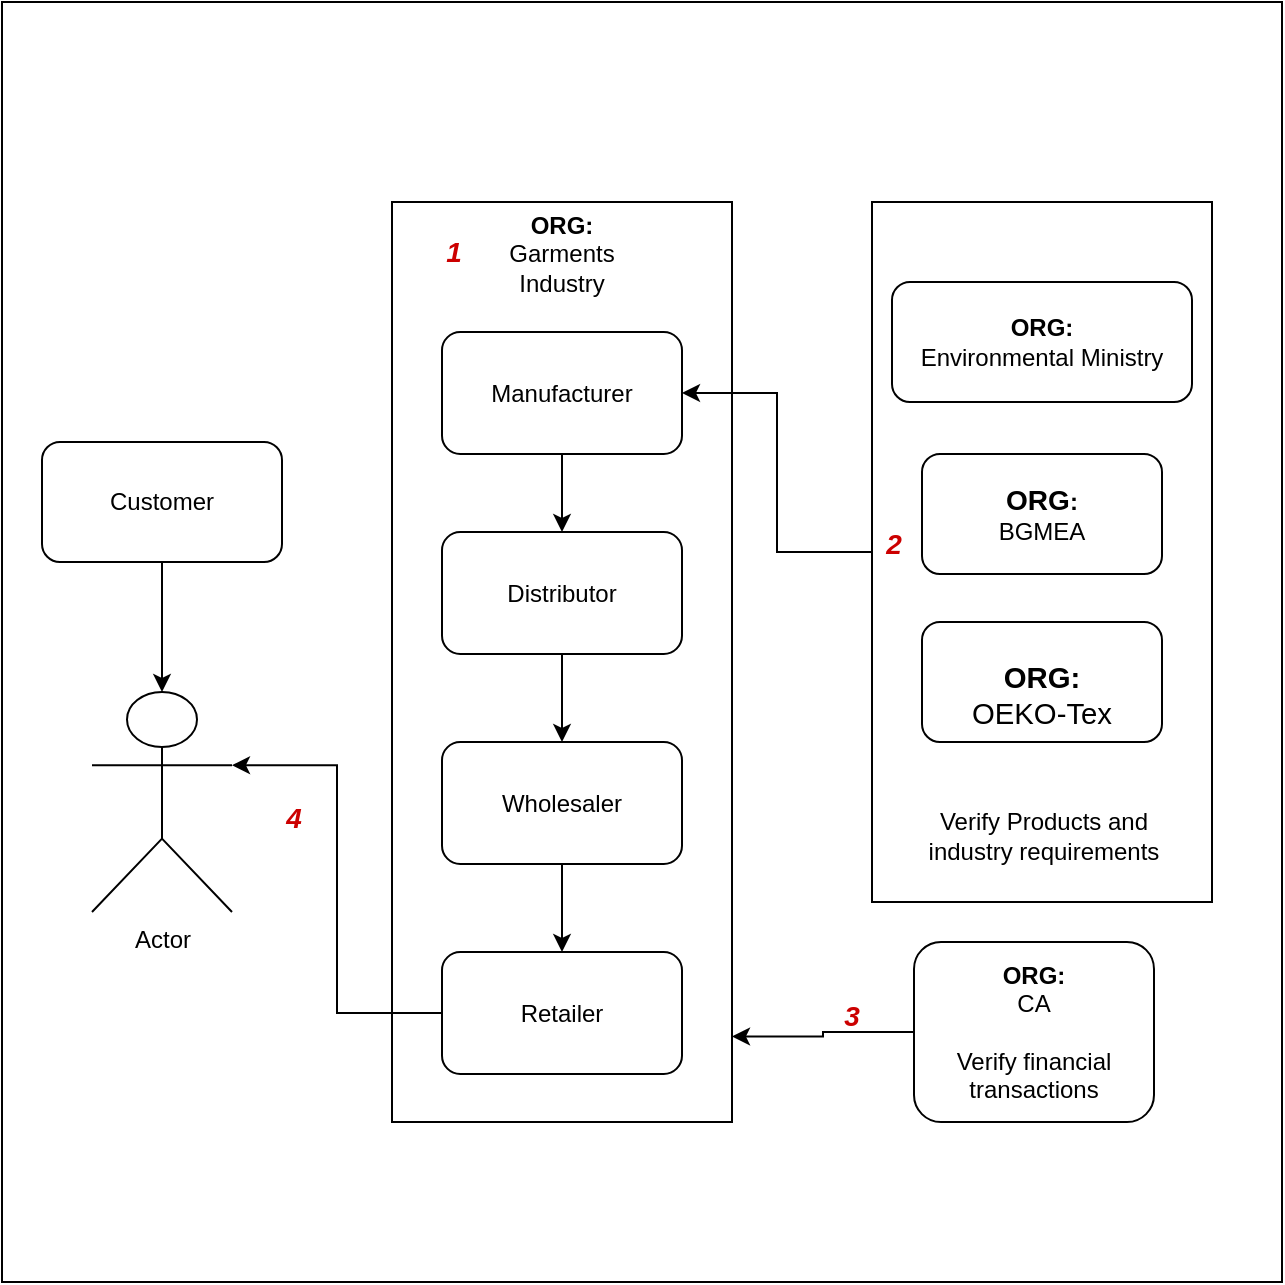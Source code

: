 <mxfile version="14.9.3" type="github">
  <diagram id="nyc8CcE3VBW-ksizGGCl" name="Page-1">
    <mxGraphModel dx="1038" dy="536" grid="1" gridSize="10" guides="1" tooltips="1" connect="1" arrows="1" fold="1" page="1" pageScale="1" pageWidth="1169" pageHeight="827" math="0" shadow="0">
      <root>
        <mxCell id="0" />
        <mxCell id="1" parent="0" />
        <mxCell id="W-i-yvNPWZxT3VkV_J3g-30" value="" style="whiteSpace=wrap;html=1;aspect=fixed;" parent="1" vertex="1">
          <mxGeometry x="264" y="93" width="640" height="640" as="geometry" />
        </mxCell>
        <mxCell id="W-i-yvNPWZxT3VkV_J3g-11" value="" style="rounded=0;whiteSpace=wrap;html=1;" parent="1" vertex="1">
          <mxGeometry x="459" y="193" width="170" height="460" as="geometry" />
        </mxCell>
        <mxCell id="W-i-yvNPWZxT3VkV_J3g-1" value="Actor" style="shape=umlActor;verticalLabelPosition=bottom;verticalAlign=top;html=1;outlineConnect=0;" parent="1" vertex="1">
          <mxGeometry x="309" y="438" width="70" height="110" as="geometry" />
        </mxCell>
        <mxCell id="W-i-yvNPWZxT3VkV_J3g-13" style="edgeStyle=orthogonalEdgeStyle;rounded=0;orthogonalLoop=1;jettySize=auto;html=1;exitX=0.5;exitY=1;exitDx=0;exitDy=0;" parent="1" source="W-i-yvNPWZxT3VkV_J3g-3" target="W-i-yvNPWZxT3VkV_J3g-1" edge="1">
          <mxGeometry relative="1" as="geometry" />
        </mxCell>
        <mxCell id="W-i-yvNPWZxT3VkV_J3g-3" value="Customer" style="rounded=1;whiteSpace=wrap;html=1;" parent="1" vertex="1">
          <mxGeometry x="284" y="313" width="120" height="60" as="geometry" />
        </mxCell>
        <mxCell id="W-i-yvNPWZxT3VkV_J3g-16" style="edgeStyle=orthogonalEdgeStyle;rounded=0;orthogonalLoop=1;jettySize=auto;html=1;" parent="1" source="W-i-yvNPWZxT3VkV_J3g-5" target="W-i-yvNPWZxT3VkV_J3g-7" edge="1">
          <mxGeometry relative="1" as="geometry" />
        </mxCell>
        <mxCell id="W-i-yvNPWZxT3VkV_J3g-5" value="&lt;b&gt;&lt;/b&gt;&lt;div&gt;Distributor&lt;/div&gt;" style="rounded=1;whiteSpace=wrap;html=1;" parent="1" vertex="1">
          <mxGeometry x="484" y="358" width="120" height="61" as="geometry" />
        </mxCell>
        <mxCell id="W-i-yvNPWZxT3VkV_J3g-17" style="edgeStyle=orthogonalEdgeStyle;rounded=0;orthogonalLoop=1;jettySize=auto;html=1;entryX=0.5;entryY=0;entryDx=0;entryDy=0;" parent="1" source="W-i-yvNPWZxT3VkV_J3g-7" target="W-i-yvNPWZxT3VkV_J3g-9" edge="1">
          <mxGeometry relative="1" as="geometry" />
        </mxCell>
        <mxCell id="W-i-yvNPWZxT3VkV_J3g-7" value="&lt;b&gt;&lt;/b&gt;&lt;div&gt;Wholesaler&lt;/div&gt;" style="rounded=1;whiteSpace=wrap;html=1;" parent="1" vertex="1">
          <mxGeometry x="484" y="463" width="120" height="61" as="geometry" />
        </mxCell>
        <mxCell id="W-i-yvNPWZxT3VkV_J3g-29" style="edgeStyle=orthogonalEdgeStyle;rounded=0;orthogonalLoop=1;jettySize=auto;html=1;entryX=1;entryY=0.333;entryDx=0;entryDy=0;entryPerimeter=0;" parent="1" source="W-i-yvNPWZxT3VkV_J3g-9" target="W-i-yvNPWZxT3VkV_J3g-1" edge="1">
          <mxGeometry relative="1" as="geometry" />
        </mxCell>
        <mxCell id="W-i-yvNPWZxT3VkV_J3g-9" value="&lt;b&gt;&lt;/b&gt;&lt;div&gt;Retailer&lt;/div&gt;" style="rounded=1;whiteSpace=wrap;html=1;" parent="1" vertex="1">
          <mxGeometry x="484" y="568" width="120" height="61" as="geometry" />
        </mxCell>
        <mxCell id="W-i-yvNPWZxT3VkV_J3g-15" style="edgeStyle=orthogonalEdgeStyle;rounded=0;orthogonalLoop=1;jettySize=auto;html=1;entryX=0.5;entryY=0;entryDx=0;entryDy=0;" parent="1" source="W-i-yvNPWZxT3VkV_J3g-10" target="W-i-yvNPWZxT3VkV_J3g-5" edge="1">
          <mxGeometry relative="1" as="geometry" />
        </mxCell>
        <mxCell id="W-i-yvNPWZxT3VkV_J3g-10" value="Manufacturer" style="rounded=1;whiteSpace=wrap;html=1;" parent="1" vertex="1">
          <mxGeometry x="484" y="258" width="120" height="61" as="geometry" />
        </mxCell>
        <mxCell id="uzHIryFX7aYIWIBMxZZC-3" style="edgeStyle=orthogonalEdgeStyle;rounded=0;orthogonalLoop=1;jettySize=auto;html=1;entryX=1;entryY=0.907;entryDx=0;entryDy=0;entryPerimeter=0;" parent="1" source="W-i-yvNPWZxT3VkV_J3g-18" target="W-i-yvNPWZxT3VkV_J3g-11" edge="1">
          <mxGeometry relative="1" as="geometry" />
        </mxCell>
        <mxCell id="W-i-yvNPWZxT3VkV_J3g-18" value="&lt;b&gt;ORG:&lt;/b&gt;&lt;div&gt;CA&lt;/div&gt;&lt;br&gt;Verify financial transactions" style="rounded=1;whiteSpace=wrap;html=1;" parent="1" vertex="1">
          <mxGeometry x="720" y="563" width="120" height="90" as="geometry" />
        </mxCell>
        <mxCell id="uzHIryFX7aYIWIBMxZZC-6" style="edgeStyle=orthogonalEdgeStyle;rounded=0;orthogonalLoop=1;jettySize=auto;html=1;" parent="1" source="W-i-yvNPWZxT3VkV_J3g-23" target="W-i-yvNPWZxT3VkV_J3g-10" edge="1">
          <mxGeometry relative="1" as="geometry" />
        </mxCell>
        <mxCell id="W-i-yvNPWZxT3VkV_J3g-23" value="" style="rounded=0;whiteSpace=wrap;html=1;" parent="1" vertex="1">
          <mxGeometry x="699" y="193" width="170" height="350" as="geometry" />
        </mxCell>
        <mxCell id="W-i-yvNPWZxT3VkV_J3g-24" value="&lt;b&gt;&lt;font style=&quot;font-size: 14px&quot;&gt;ORG&lt;/font&gt;:&lt;/b&gt;&lt;div&gt;BGMEA&lt;/div&gt;" style="rounded=1;whiteSpace=wrap;html=1;" parent="1" vertex="1">
          <mxGeometry x="724" y="319" width="120" height="60" as="geometry" />
        </mxCell>
        <mxCell id="W-i-yvNPWZxT3VkV_J3g-25" value="&lt;div&gt;&lt;br&gt;&lt;font style=&quot;font-size: 11px&quot;&gt;&lt;span style=&quot;font-size: 11pt ; font-family: &amp;#34;arial&amp;#34; ; color: rgb(0 , 0 , 0) ; background-color: transparent ; font-weight: 400 ; font-style: normal ; font-variant: normal ; text-decoration: none ; vertical-align: baseline&quot; id=&quot;docs-internal-guid-c25ce7b1-7fff-9b05-69a6-002211a3fff1&quot;&gt;&lt;b&gt;ORG:&lt;/b&gt;&lt;/span&gt;&lt;/font&gt;&lt;/div&gt;&lt;div&gt;&lt;font style=&quot;font-size: 11px&quot;&gt;&lt;span style=&quot;font-size: 11pt ; font-family: &amp;#34;arial&amp;#34; ; color: rgb(0 , 0 , 0) ; background-color: transparent ; font-weight: 400 ; font-style: normal ; font-variant: normal ; text-decoration: none ; vertical-align: baseline&quot; id=&quot;docs-internal-guid-c25ce7b1-7fff-9b05-69a6-002211a3fff1&quot;&gt;OEKO-Tex&lt;/span&gt;&lt;/font&gt;&lt;/div&gt;" style="rounded=1;whiteSpace=wrap;html=1;" parent="1" vertex="1">
          <mxGeometry x="724" y="403" width="120" height="60" as="geometry" />
        </mxCell>
        <mxCell id="W-i-yvNPWZxT3VkV_J3g-27" value="&lt;b&gt;ORG:&lt;/b&gt;&lt;div&gt;Environmental Ministry&lt;/div&gt;" style="rounded=1;whiteSpace=wrap;html=1;" parent="1" vertex="1">
          <mxGeometry x="709" y="233" width="150" height="60" as="geometry" />
        </mxCell>
        <mxCell id="uzHIryFX7aYIWIBMxZZC-4" value="&lt;div&gt;&lt;b&gt;ORG:&lt;/b&gt;&lt;/div&gt;&lt;div&gt;Garments Industry&lt;br&gt;&lt;/div&gt;" style="text;html=1;strokeColor=none;fillColor=none;align=center;verticalAlign=middle;whiteSpace=wrap;rounded=0;" parent="1" vertex="1">
          <mxGeometry x="524" y="210" width="40" height="17" as="geometry" />
        </mxCell>
        <mxCell id="uzHIryFX7aYIWIBMxZZC-8" value="&lt;font style=&quot;font-size: 18px&quot; color=&quot;#CC0000&quot;&gt;&lt;i&gt;&lt;b&gt;&lt;font style=&quot;font-size: 14px&quot;&gt;1&lt;/font&gt;&lt;/b&gt;&lt;/i&gt;&lt;/font&gt;" style="text;html=1;strokeColor=none;fillColor=none;align=center;verticalAlign=middle;whiteSpace=wrap;rounded=0;" parent="1" vertex="1">
          <mxGeometry x="470" y="207" width="40" height="20" as="geometry" />
        </mxCell>
        <mxCell id="uzHIryFX7aYIWIBMxZZC-9" value="&lt;font style=&quot;font-size: 18px&quot;&gt;&lt;i&gt;&lt;font color=&quot;#CC0000&quot;&gt;&lt;b&gt;&lt;font style=&quot;font-size: 14px&quot;&gt;2&lt;/font&gt;&lt;/b&gt;&lt;/font&gt;&lt;/i&gt;&lt;/font&gt;" style="text;html=1;strokeColor=none;fillColor=none;align=center;verticalAlign=middle;whiteSpace=wrap;rounded=0;" parent="1" vertex="1">
          <mxGeometry x="690" y="353" width="40" height="20" as="geometry" />
        </mxCell>
        <mxCell id="uzHIryFX7aYIWIBMxZZC-11" value="&lt;font style=&quot;font-size: 18px&quot;&gt;&lt;i&gt;&lt;font style=&quot;font-size: 14px&quot; color=&quot;#CC0000&quot;&gt;&lt;b&gt;3&lt;/b&gt;&lt;/font&gt;&lt;/i&gt;&lt;/font&gt;" style="text;html=1;strokeColor=none;fillColor=none;align=center;verticalAlign=middle;whiteSpace=wrap;rounded=0;" parent="1" vertex="1">
          <mxGeometry x="669" y="588.5" width="40" height="20" as="geometry" />
        </mxCell>
        <mxCell id="uzHIryFX7aYIWIBMxZZC-13" value="&lt;font style=&quot;font-size: 18px&quot;&gt;&lt;i&gt;&lt;font color=&quot;#CC0000&quot;&gt;&lt;b&gt;&lt;font style=&quot;font-size: 14px&quot;&gt;4&lt;/font&gt;&lt;/b&gt;&lt;/font&gt;&lt;/i&gt;&lt;/font&gt;" style="text;html=1;strokeColor=none;fillColor=none;align=center;verticalAlign=middle;whiteSpace=wrap;rounded=0;" parent="1" vertex="1">
          <mxGeometry x="390" y="490" width="40" height="20" as="geometry" />
        </mxCell>
        <mxCell id="C_ug_1rNR7rkhyegn90D-1" value="Verify Products and industry requirements" style="text;html=1;strokeColor=none;fillColor=none;align=center;verticalAlign=middle;whiteSpace=wrap;rounded=0;" vertex="1" parent="1">
          <mxGeometry x="720" y="500" width="130" height="20" as="geometry" />
        </mxCell>
      </root>
    </mxGraphModel>
  </diagram>
</mxfile>
